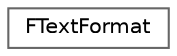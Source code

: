 digraph "Graphical Class Hierarchy"
{
 // INTERACTIVE_SVG=YES
 // LATEX_PDF_SIZE
  bgcolor="transparent";
  edge [fontname=Helvetica,fontsize=10,labelfontname=Helvetica,labelfontsize=10];
  node [fontname=Helvetica,fontsize=10,shape=box,height=0.2,width=0.4];
  rankdir="LR";
  Node0 [id="Node000000",label="FTextFormat",height=0.2,width=0.4,color="grey40", fillcolor="white", style="filled",URL="$da/df4/classFTextFormat.html",tooltip="Cached compiled expression used by the text formatter."];
}
